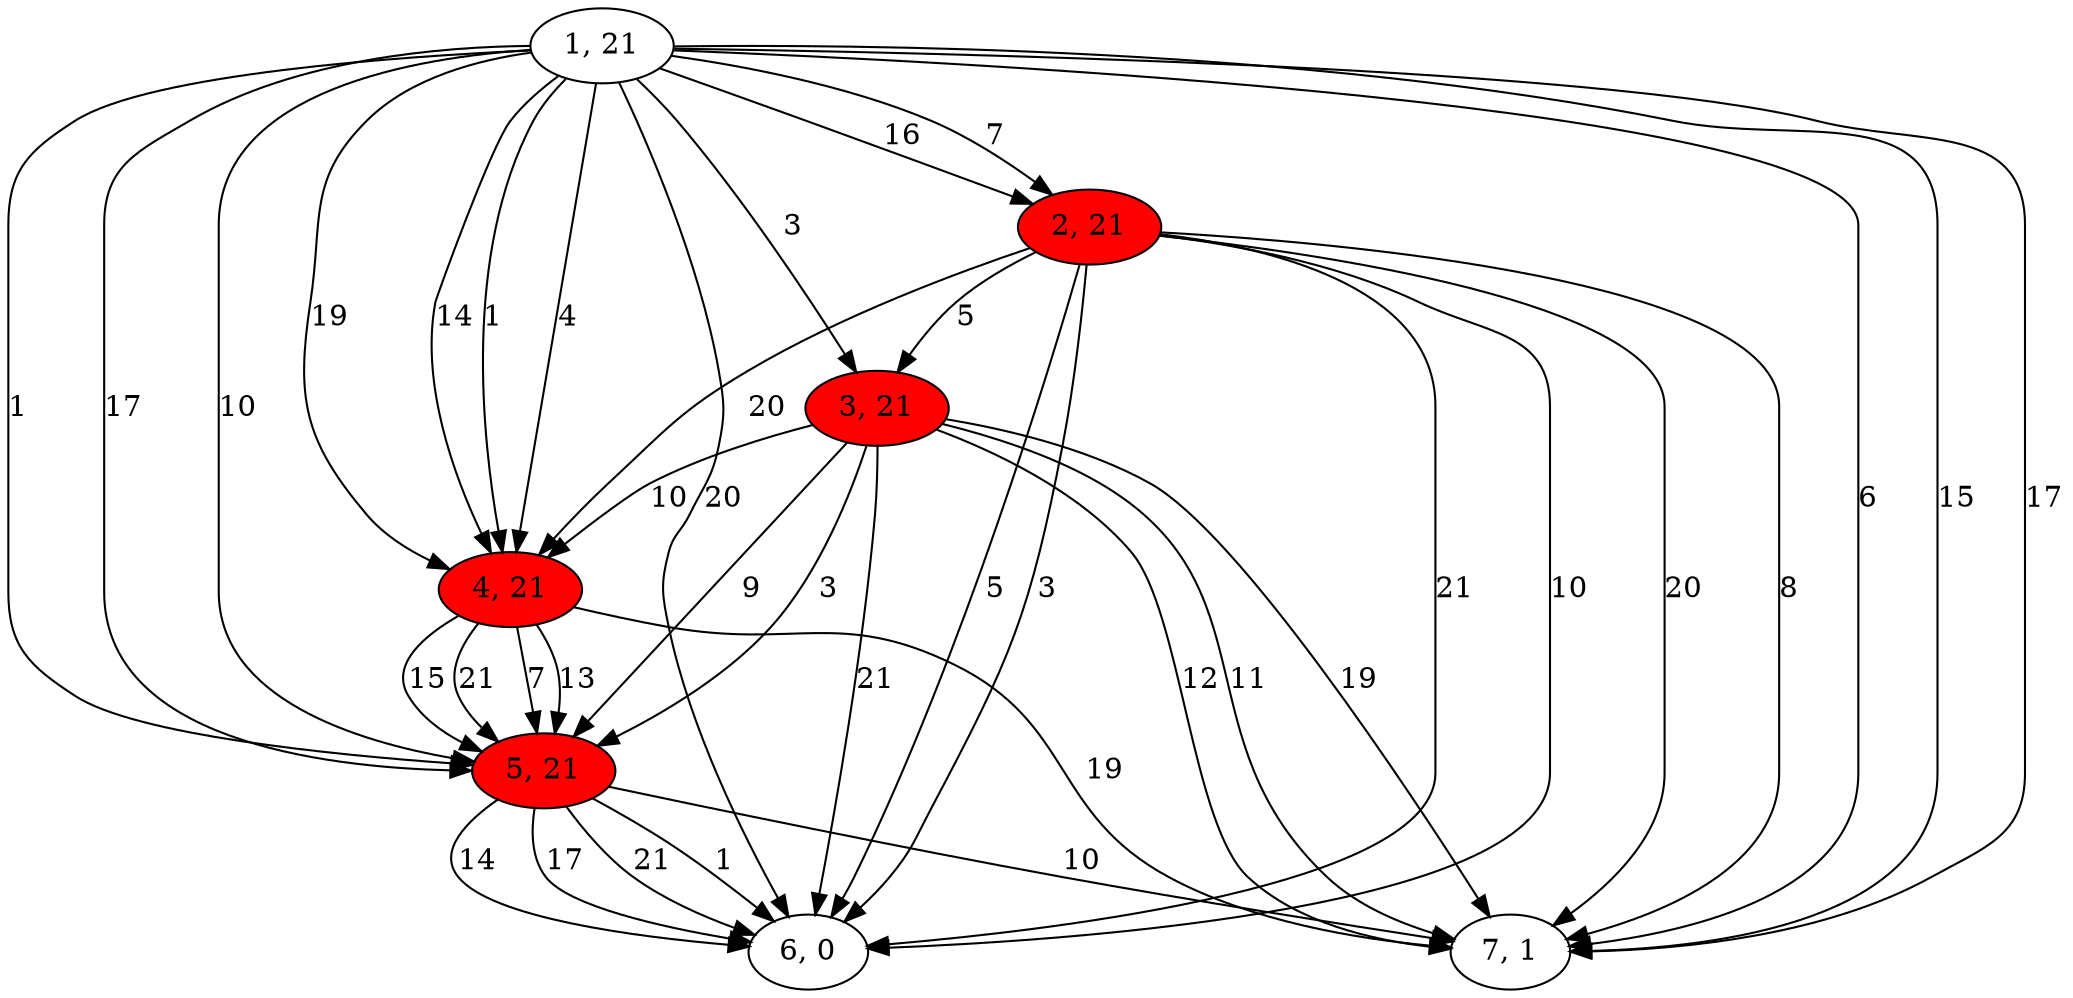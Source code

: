 digraph G{
1[label="1, 21"]
2[label="2, 21"]
3[label="3, 21"]
4[label="4, 21"]
5[label="5, 21"]
6[label="6, 0"]
7[label="7, 1"]
1->5[label="1"]
1->7[label="6"]
1->2[label="16"]
1->3[label="3"]
1->5[label="17"]
1->4[label="1"]
1->5[label="10"]
1->4[label="4"]
1->7[label="15"]
1->7[label="17"]
1->4[label="19"]
1->6[label="20"]
1->4[label="14"]
1->2[label="7"]
2[style = filled,fillcolor=red]
2->6[label="21"]
2->7[label="20"]
2->7[label="8"]
2->6[label="10"]
2->6[label="5"]
2->4[label="20"]
2->6[label="3"]
2->3[label="5"]
3[style = filled,fillcolor=red]
3->5[label="9"]
3->7[label="12"]
3->5[label="3"]
3->4[label="10"]
3->7[label="11"]
3->7[label="19"]
3->6[label="21"]
4[style = filled,fillcolor=red]
4->5[label="21"]
4->7[label="19"]
4->5[label="7"]
4->5[label="13"]
4->5[label="15"]
5[style = filled,fillcolor=red]
5->6[label="14"]
5->7[label="10"]
5->6[label="17"]
5->6[label="21"]
5->6[label="1"]
}
